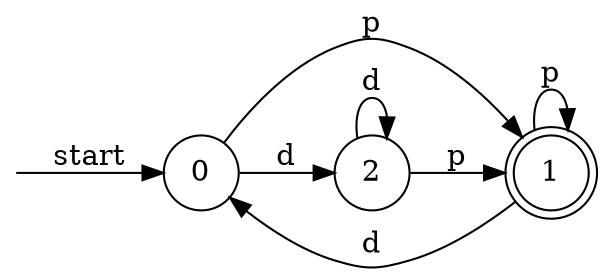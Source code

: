 digraph dfa {
    rankdir = LR;
    node [shape = circle];
    __start [style = invis, shape = point];
    __start -> "0" [ label = "start" ];
    node [shape = doublecircle]; "1"
    node [shape = circle];
    "1" -> "0" [ label = "d" ];
    "1" -> "1" [ label = "p" ];
    "2" -> "2" [ label = "d" ];
    "2" -> "1" [ label = "p" ];
    "0" -> "2" [ label = "d" ];
    "0" -> "1" [ label = "p" ];
}
